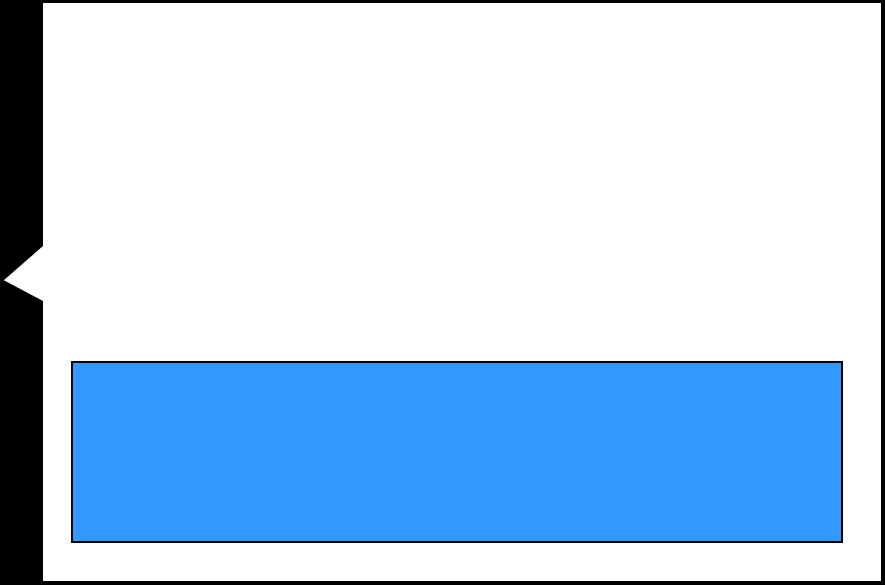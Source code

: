 <mxfile version="14.9.3" type="embed"><diagram id="BdgNW0h4nEz1OByCykQE" name="Page-1"><mxGraphModel dx="2042" dy="909" grid="1" gridSize="10" guides="1" tooltips="1" connect="1" arrows="1" fold="1" page="1" pageScale="1" pageWidth="1600" pageHeight="900" background="#000000" math="0" shadow="0"><root><mxCell id="0"/><mxCell id="1" value="L0" parent="0"/><mxCell id="wjZZbFKahDjgnKDsRzdh-2" value="" style="shape=callout;whiteSpace=wrap;html=1;perimeter=calloutPerimeter;direction=south;size=20;position=0.42;base=28;position2=0.48;" parent="1" vertex="1"><mxGeometry x="20" y="560" width="440" height="290" as="geometry"/></mxCell><mxCell id="GNExBlfz7op0PSz0rF4g-1" value="L1" parent="0"/><mxCell id="wjZZbFKahDjgnKDsRzdh-1" value="" style="rounded=0;whiteSpace=wrap;html=1;fillColor=#3399FF;" parent="GNExBlfz7op0PSz0rF4g-1" vertex="1"><mxGeometry x="55" y="740" width="385" height="90" as="geometry"/></mxCell></root></mxGraphModel></diagram></mxfile>